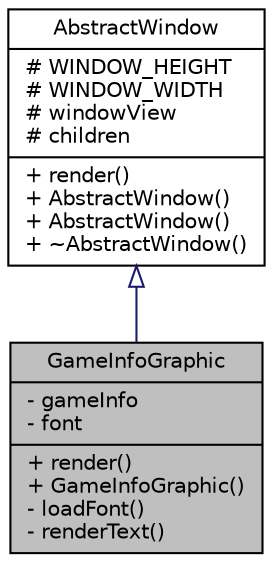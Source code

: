 digraph "GameInfoGraphic"
{
 // INTERACTIVE_SVG=YES
 // LATEX_PDF_SIZE
  bgcolor="transparent";
  edge [fontname="Helvetica",fontsize="10",labelfontname="Helvetica",labelfontsize="10"];
  node [fontname="Helvetica",fontsize="10",shape=record];
  Node1 [label="{GameInfoGraphic\n|- gameInfo\l- font\l|+ render()\l+ GameInfoGraphic()\l- loadFont()\l- renderText()\l}",height=0.2,width=0.4,color="black", fillcolor="grey75", style="filled", fontcolor="black",tooltip="Class responsible for writing game state info on the frame."];
  Node2 -> Node1 [dir="back",color="midnightblue",fontsize="10",style="solid",arrowtail="onormal",fontname="Helvetica"];
  Node2 [label="{AbstractWindow\n|# WINDOW_HEIGHT\l# WINDOW_WIDTH\l# windowView\l# children\l|+ render()\l+ AbstractWindow()\l+ AbstractWindow()\l+ ~AbstractWindow()\l}",height=0.2,width=0.4,color="black",URL="$class_abstract_window.html",tooltip="Contains main SFML functions."];
}
